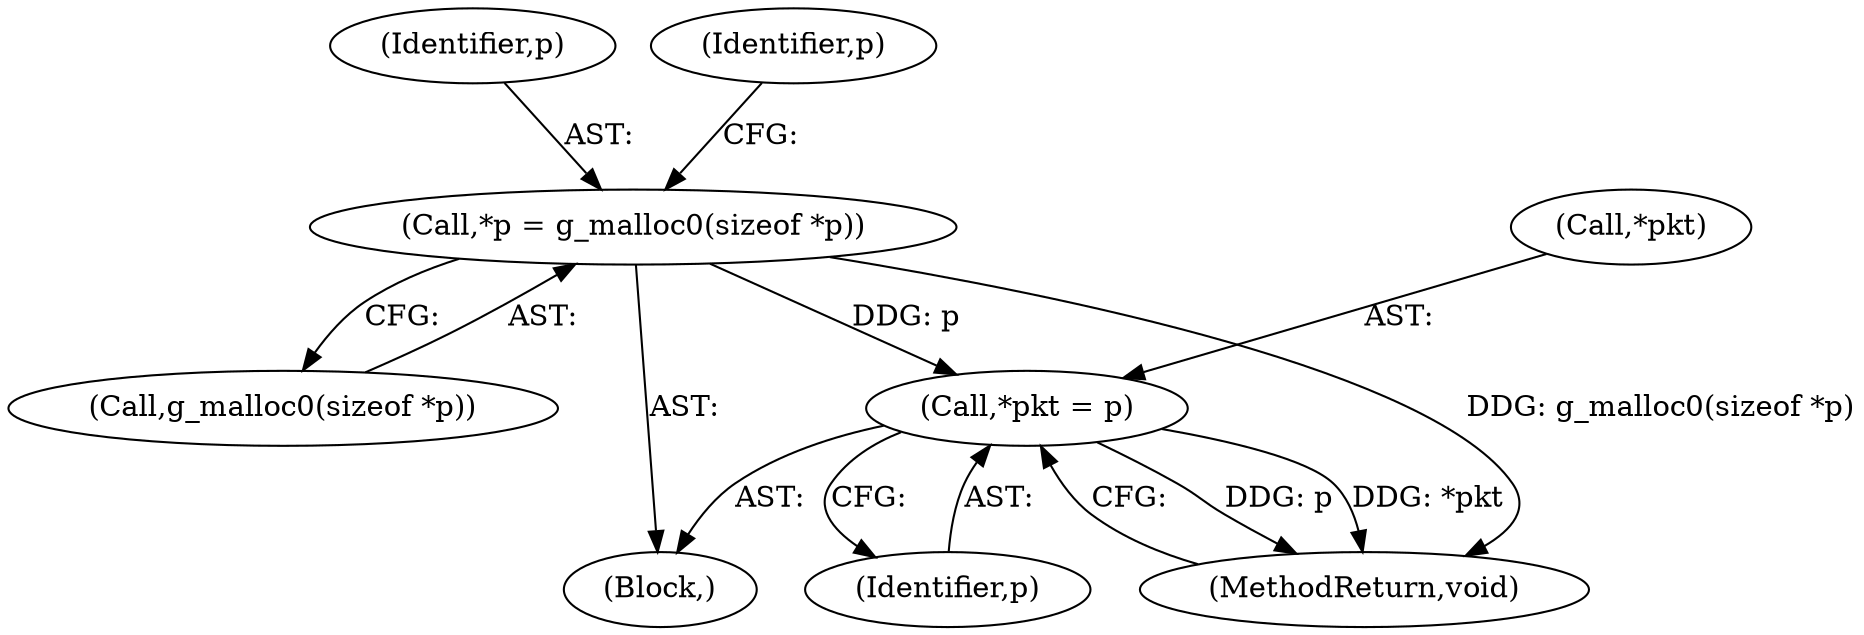 digraph "0_qemu_47882fa4975bf0b58dd74474329fdd7154e8f04c@API" {
"1000107" [label="(Call,*p = g_malloc0(sizeof *p))"];
"1000191" [label="(Call,*pkt = p)"];
"1000195" [label="(MethodReturn,void)"];
"1000191" [label="(Call,*pkt = p)"];
"1000108" [label="(Identifier,p)"];
"1000109" [label="(Call,g_malloc0(sizeof *p))"];
"1000105" [label="(Block,)"];
"1000115" [label="(Identifier,p)"];
"1000192" [label="(Call,*pkt)"];
"1000194" [label="(Identifier,p)"];
"1000107" [label="(Call,*p = g_malloc0(sizeof *p))"];
"1000107" -> "1000105"  [label="AST: "];
"1000107" -> "1000109"  [label="CFG: "];
"1000108" -> "1000107"  [label="AST: "];
"1000109" -> "1000107"  [label="AST: "];
"1000115" -> "1000107"  [label="CFG: "];
"1000107" -> "1000195"  [label="DDG: g_malloc0(sizeof *p)"];
"1000107" -> "1000191"  [label="DDG: p"];
"1000191" -> "1000105"  [label="AST: "];
"1000191" -> "1000194"  [label="CFG: "];
"1000192" -> "1000191"  [label="AST: "];
"1000194" -> "1000191"  [label="AST: "];
"1000195" -> "1000191"  [label="CFG: "];
"1000191" -> "1000195"  [label="DDG: p"];
"1000191" -> "1000195"  [label="DDG: *pkt"];
}
